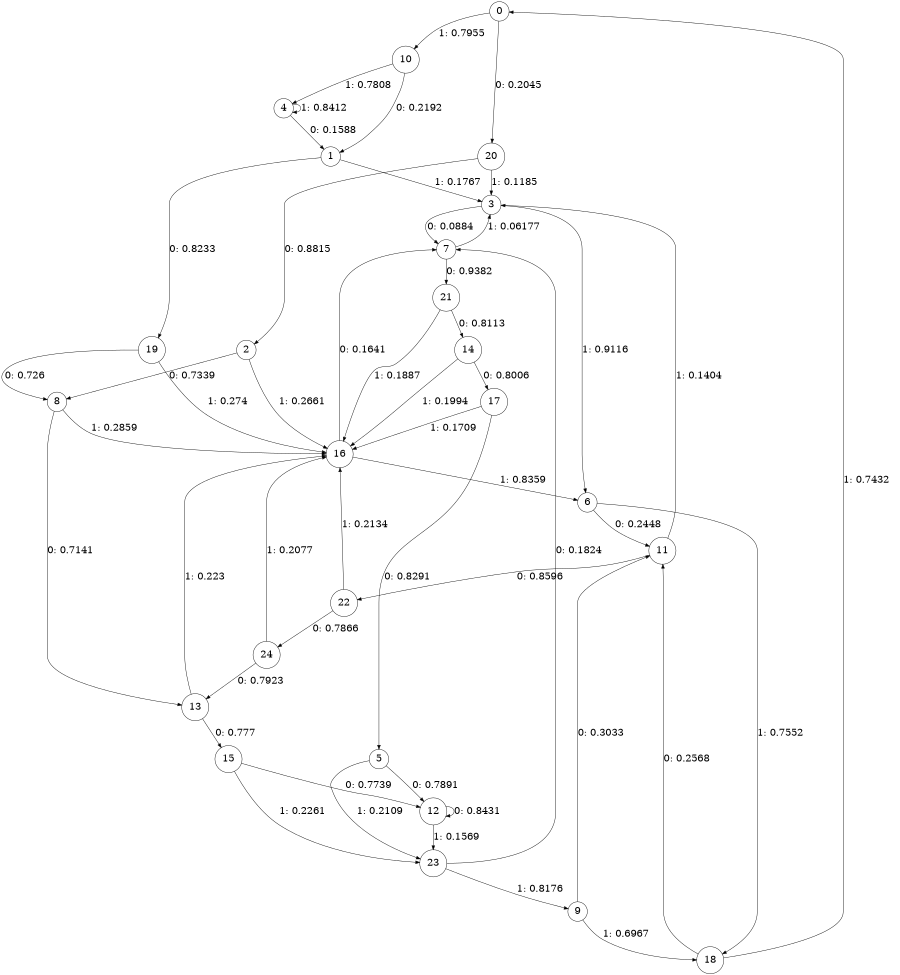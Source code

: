 digraph "ch10faceL7" {
size = "6,8.5";
ratio = "fill";
node [shape = circle];
node [fontsize = 24];
edge [fontsize = 24];
0 -> 20 [label = "0: 0.2045   "];
0 -> 10 [label = "1: 0.7955   "];
1 -> 19 [label = "0: 0.8233   "];
1 -> 3 [label = "1: 0.1767   "];
2 -> 8 [label = "0: 0.7339   "];
2 -> 16 [label = "1: 0.2661   "];
3 -> 7 [label = "0: 0.0884   "];
3 -> 6 [label = "1: 0.9116   "];
4 -> 1 [label = "0: 0.1588   "];
4 -> 4 [label = "1: 0.8412   "];
5 -> 12 [label = "0: 0.7891   "];
5 -> 23 [label = "1: 0.2109   "];
6 -> 11 [label = "0: 0.2448   "];
6 -> 18 [label = "1: 0.7552   "];
7 -> 21 [label = "0: 0.9382   "];
7 -> 3 [label = "1: 0.06177  "];
8 -> 13 [label = "0: 0.7141   "];
8 -> 16 [label = "1: 0.2859   "];
9 -> 11 [label = "0: 0.3033   "];
9 -> 18 [label = "1: 0.6967   "];
10 -> 1 [label = "0: 0.2192   "];
10 -> 4 [label = "1: 0.7808   "];
11 -> 22 [label = "0: 0.8596   "];
11 -> 3 [label = "1: 0.1404   "];
12 -> 12 [label = "0: 0.8431   "];
12 -> 23 [label = "1: 0.1569   "];
13 -> 15 [label = "0: 0.777    "];
13 -> 16 [label = "1: 0.223    "];
14 -> 17 [label = "0: 0.8006   "];
14 -> 16 [label = "1: 0.1994   "];
15 -> 12 [label = "0: 0.7739   "];
15 -> 23 [label = "1: 0.2261   "];
16 -> 7 [label = "0: 0.1641   "];
16 -> 6 [label = "1: 0.8359   "];
17 -> 5 [label = "0: 0.8291   "];
17 -> 16 [label = "1: 0.1709   "];
18 -> 11 [label = "0: 0.2568   "];
18 -> 0 [label = "1: 0.7432   "];
19 -> 8 [label = "0: 0.726    "];
19 -> 16 [label = "1: 0.274    "];
20 -> 2 [label = "0: 0.8815   "];
20 -> 3 [label = "1: 0.1185   "];
21 -> 14 [label = "0: 0.8113   "];
21 -> 16 [label = "1: 0.1887   "];
22 -> 24 [label = "0: 0.7866   "];
22 -> 16 [label = "1: 0.2134   "];
23 -> 7 [label = "0: 0.1824   "];
23 -> 9 [label = "1: 0.8176   "];
24 -> 13 [label = "0: 0.7923   "];
24 -> 16 [label = "1: 0.2077   "];
}